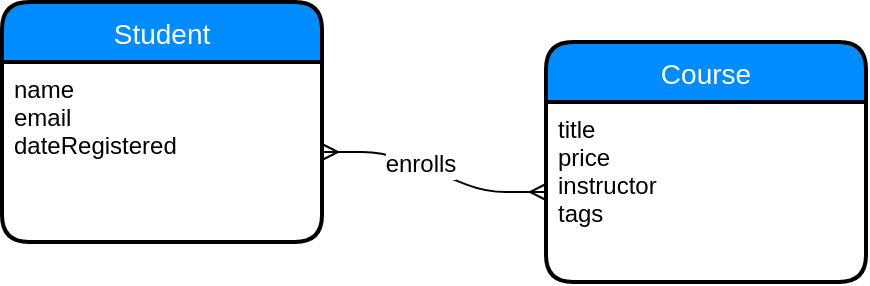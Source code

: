 <mxfile version="11.1.4" type="device"><diagram id="qfE9Dohpt8ggFHTOr7NW" name="Page-1"><mxGraphModel dx="480" dy="303" grid="1" gridSize="10" guides="1" tooltips="1" connect="1" arrows="1" fold="1" page="1" pageScale="1" pageWidth="850" pageHeight="1100" math="0" shadow="0"><root><mxCell id="0"/><mxCell id="1" parent="0"/><mxCell id="6jYPDa2FsDwZSIEzfxGi-1" value="Student" style="swimlane;childLayout=stackLayout;horizontal=1;startSize=30;horizontalStack=0;fillColor=#008cff;fontColor=#FFFFFF;rounded=1;fontSize=14;fontStyle=0;strokeWidth=2;resizeParent=0;resizeLast=1;shadow=0;dashed=0;align=center;" vertex="1" parent="1"><mxGeometry x="110" y="40" width="160" height="120" as="geometry"/></mxCell><mxCell id="6jYPDa2FsDwZSIEzfxGi-2" value="name&#10;email&#10;dateRegistered" style="align=left;strokeColor=none;fillColor=none;spacingLeft=4;fontSize=12;verticalAlign=top;resizable=0;rotatable=0;part=1;" vertex="1" parent="6jYPDa2FsDwZSIEzfxGi-1"><mxGeometry y="30" width="160" height="90" as="geometry"/></mxCell><mxCell id="6jYPDa2FsDwZSIEzfxGi-3" value="Course" style="swimlane;childLayout=stackLayout;horizontal=1;startSize=30;horizontalStack=0;fillColor=#008cff;fontColor=#FFFFFF;rounded=1;fontSize=14;fontStyle=0;strokeWidth=2;resizeParent=0;resizeLast=1;shadow=0;dashed=0;align=center;" vertex="1" parent="1"><mxGeometry x="382" y="60" width="160" height="120" as="geometry"/></mxCell><mxCell id="6jYPDa2FsDwZSIEzfxGi-4" value="title&#10;price&#10;instructor&#10;tags" style="align=left;strokeColor=none;fillColor=none;spacingLeft=4;fontSize=12;verticalAlign=top;resizable=0;rotatable=0;part=1;" vertex="1" parent="6jYPDa2FsDwZSIEzfxGi-3"><mxGeometry y="30" width="160" height="90" as="geometry"/></mxCell><mxCell id="6jYPDa2FsDwZSIEzfxGi-6" value="" style="edgeStyle=entityRelationEdgeStyle;fontSize=12;html=1;endArrow=ERmany;startArrow=ERmany;entryX=0;entryY=0.5;entryDx=0;entryDy=0;exitX=1;exitY=0.5;exitDx=0;exitDy=0;" edge="1" parent="1" source="6jYPDa2FsDwZSIEzfxGi-2" target="6jYPDa2FsDwZSIEzfxGi-4"><mxGeometry width="100" height="100" relative="1" as="geometry"><mxPoint x="280" y="320" as="sourcePoint"/><mxPoint x="380" y="220" as="targetPoint"/></mxGeometry></mxCell><mxCell id="6jYPDa2FsDwZSIEzfxGi-7" value="enrolls" style="text;html=1;resizable=0;points=[];align=center;verticalAlign=middle;labelBackgroundColor=#ffffff;" vertex="1" connectable="0" parent="6jYPDa2FsDwZSIEzfxGi-6"><mxGeometry x="-0.138" y="1" relative="1" as="geometry"><mxPoint as="offset"/></mxGeometry></mxCell></root></mxGraphModel></diagram></mxfile>